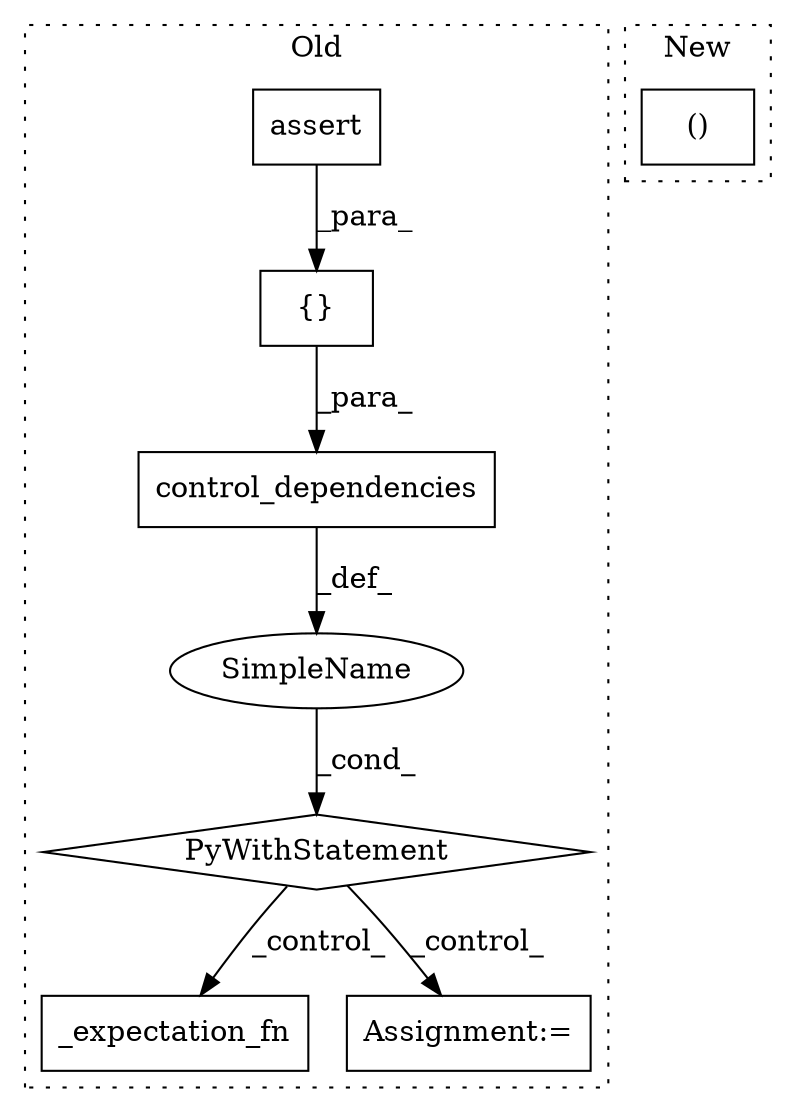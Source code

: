digraph G {
subgraph cluster0 {
1 [label="_expectation_fn" a="32" s="22603,22620" l="16,1" shape="box"];
3 [label="SimpleName" a="42" s="" l="" shape="ellipse"];
4 [label="PyWithStatement" a="104" s="22305,22476" l="10,2" shape="diamond"];
5 [label="assert" a="32" s="22368,22473" l="13,1" shape="box"];
6 [label="{}" a="4" s="22356,22474" l="1,1" shape="box"];
7 [label="control_dependencies" a="32" s="22326,22475" l="21,1" shape="box"];
8 [label="Assignment:=" a="7" s="22501" l="1" shape="box"];
label = "Old";
style="dotted";
}
subgraph cluster1 {
2 [label="()" a="106" s="24112" l="62" shape="box"];
label = "New";
style="dotted";
}
3 -> 4 [label="_cond_"];
4 -> 8 [label="_control_"];
4 -> 1 [label="_control_"];
5 -> 6 [label="_para_"];
6 -> 7 [label="_para_"];
7 -> 3 [label="_def_"];
}